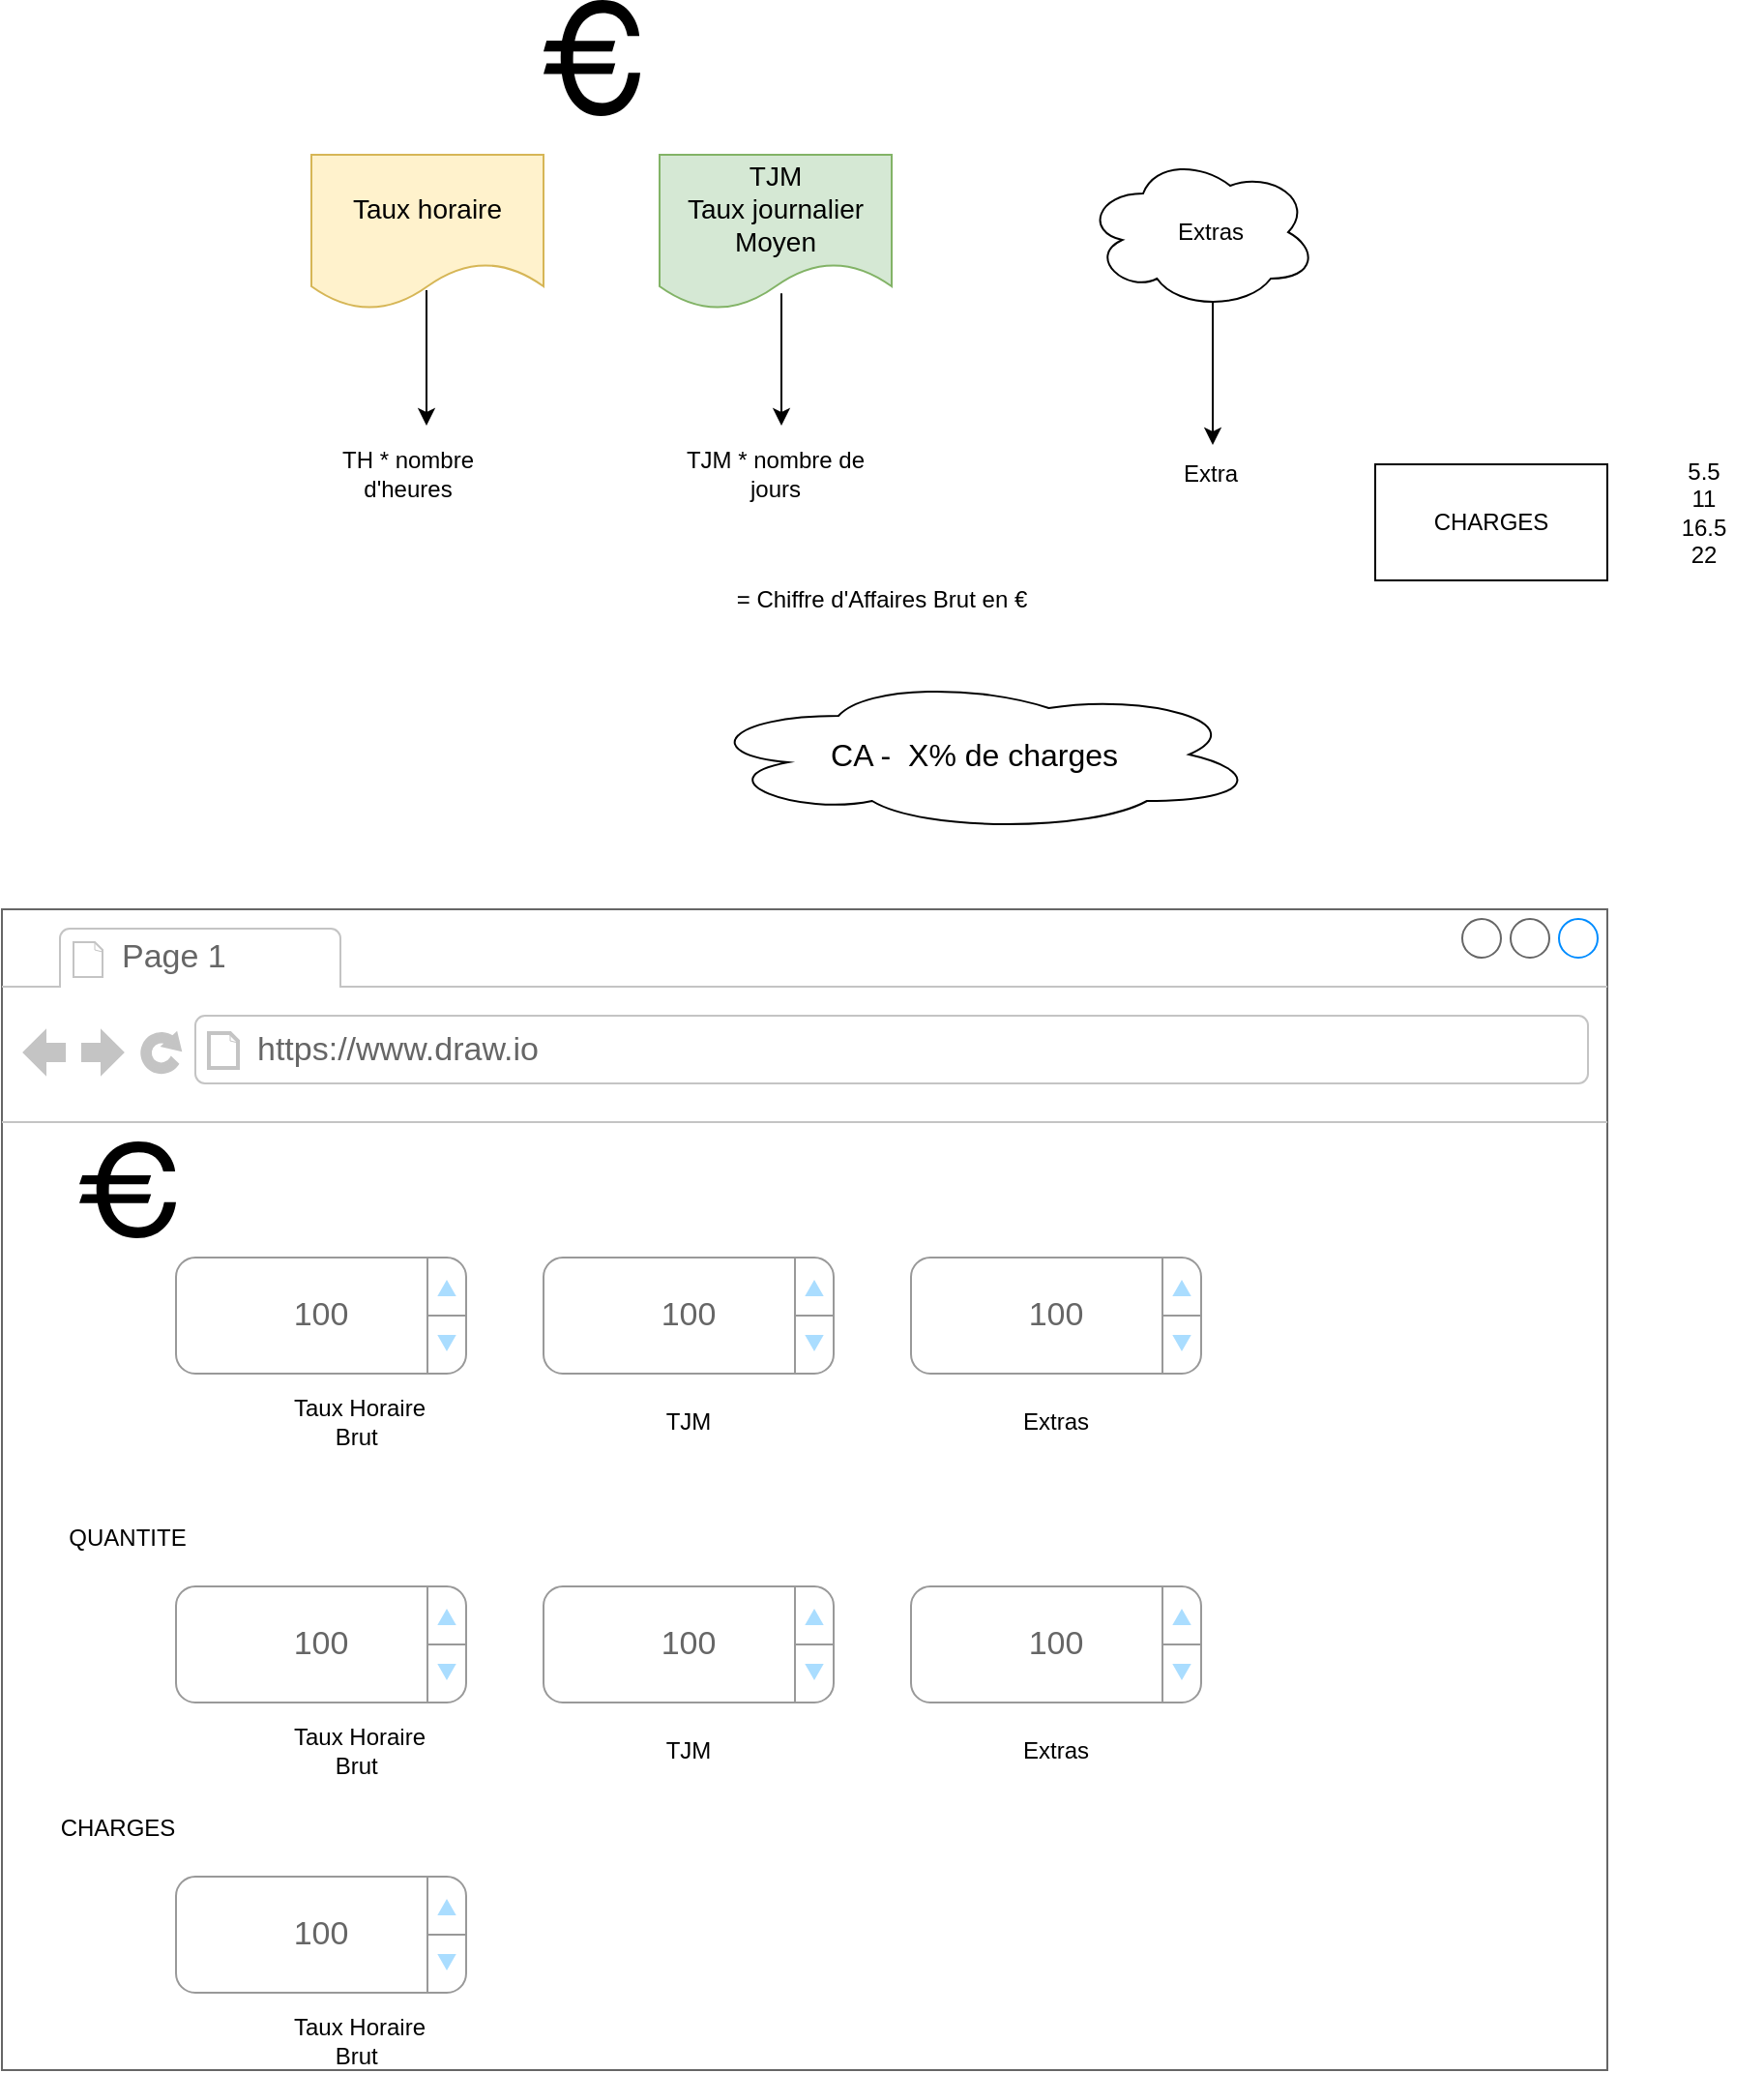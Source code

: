 <mxfile version="22.0.2" type="device">
  <diagram name="Page-1" id="EWEq34pycF-QkON53sIb">
    <mxGraphModel dx="1863" dy="606" grid="1" gridSize="10" guides="1" tooltips="1" connect="1" arrows="1" fold="1" page="1" pageScale="1" pageWidth="827" pageHeight="1169" math="0" shadow="0">
      <root>
        <mxCell id="0" />
        <mxCell id="1" parent="0" />
        <mxCell id="uKUCcOc-4RGfZC8i2mpF-1" value="" style="strokeWidth=1;shadow=0;dashed=0;align=center;html=1;shape=mxgraph.mockup.containers.browserWindow;rSize=0;strokeColor=#666666;strokeColor2=#008cff;strokeColor3=#c4c4c4;mainText=,;recursiveResize=0;" parent="1" vertex="1">
          <mxGeometry x="-260" y="480" width="830" height="600" as="geometry" />
        </mxCell>
        <mxCell id="uKUCcOc-4RGfZC8i2mpF-2" value="Page 1" style="strokeWidth=1;shadow=0;dashed=0;align=center;html=1;shape=mxgraph.mockup.containers.anchor;fontSize=17;fontColor=#666666;align=left;whiteSpace=wrap;" parent="uKUCcOc-4RGfZC8i2mpF-1" vertex="1">
          <mxGeometry x="60" y="12" width="110" height="26" as="geometry" />
        </mxCell>
        <mxCell id="uKUCcOc-4RGfZC8i2mpF-3" value="https://www.draw.io" style="strokeWidth=1;shadow=0;dashed=0;align=center;html=1;shape=mxgraph.mockup.containers.anchor;rSize=0;fontSize=17;fontColor=#666666;align=left;" parent="uKUCcOc-4RGfZC8i2mpF-1" vertex="1">
          <mxGeometry x="130" y="60" width="250" height="26" as="geometry" />
        </mxCell>
        <mxCell id="uKUCcOc-4RGfZC8i2mpF-6" value="Taux Horaire Brut&amp;nbsp;" style="text;html=1;strokeColor=none;fillColor=none;align=center;verticalAlign=middle;whiteSpace=wrap;rounded=0;" parent="uKUCcOc-4RGfZC8i2mpF-1" vertex="1">
          <mxGeometry x="145" y="250" width="80" height="30" as="geometry" />
        </mxCell>
        <mxCell id="uKUCcOc-4RGfZC8i2mpF-5" value="&lt;br&gt;100" style="strokeWidth=1;shadow=0;dashed=0;align=center;html=1;shape=mxgraph.mockup.forms.spinner;strokeColor=#999999;spinLayout=right;spinStyle=normal;adjStyle=triangle;fillColor=#aaddff;fontSize=17;fontColor=#666666;mainText=;html=1;overflow=fill;" parent="uKUCcOc-4RGfZC8i2mpF-1" vertex="1">
          <mxGeometry x="90" y="180" width="150" height="60" as="geometry" />
        </mxCell>
        <mxCell id="uKUCcOc-4RGfZC8i2mpF-7" value="" style="shape=mxgraph.signs.travel.euro;html=1;pointerEvents=1;fillColor=#000000;strokeColor=none;verticalLabelPosition=bottom;verticalAlign=top;align=center;sketch=0;" parent="uKUCcOc-4RGfZC8i2mpF-1" vertex="1">
          <mxGeometry x="40" y="120" width="50" height="50" as="geometry" />
        </mxCell>
        <mxCell id="uKUCcOc-4RGfZC8i2mpF-25" value="TJM" style="text;html=1;strokeColor=none;fillColor=none;align=center;verticalAlign=middle;whiteSpace=wrap;rounded=0;" parent="uKUCcOc-4RGfZC8i2mpF-1" vertex="1">
          <mxGeometry x="315" y="250" width="80" height="30" as="geometry" />
        </mxCell>
        <mxCell id="uKUCcOc-4RGfZC8i2mpF-28" value="Extras" style="text;html=1;strokeColor=none;fillColor=none;align=center;verticalAlign=middle;whiteSpace=wrap;rounded=0;" parent="uKUCcOc-4RGfZC8i2mpF-1" vertex="1">
          <mxGeometry x="505" y="250" width="80" height="30" as="geometry" />
        </mxCell>
        <mxCell id="uKUCcOc-4RGfZC8i2mpF-29" value="&lt;br&gt;100" style="strokeWidth=1;shadow=0;dashed=0;align=center;html=1;shape=mxgraph.mockup.forms.spinner;strokeColor=#999999;spinLayout=right;spinStyle=normal;adjStyle=triangle;fillColor=#aaddff;fontSize=17;fontColor=#666666;mainText=;html=1;overflow=fill;" parent="uKUCcOc-4RGfZC8i2mpF-1" vertex="1">
          <mxGeometry x="470" y="180" width="150" height="60" as="geometry" />
        </mxCell>
        <mxCell id="uKUCcOc-4RGfZC8i2mpF-31" value="&lt;br&gt;100" style="strokeWidth=1;shadow=0;dashed=0;align=center;html=1;shape=mxgraph.mockup.forms.spinner;strokeColor=#999999;spinLayout=right;spinStyle=normal;adjStyle=triangle;fillColor=#aaddff;fontSize=17;fontColor=#666666;mainText=;html=1;overflow=fill;" parent="uKUCcOc-4RGfZC8i2mpF-1" vertex="1">
          <mxGeometry x="280" y="180" width="150" height="60" as="geometry" />
        </mxCell>
        <mxCell id="uKUCcOc-4RGfZC8i2mpF-32" value="Taux Horaire Brut&amp;nbsp;" style="text;html=1;strokeColor=none;fillColor=none;align=center;verticalAlign=middle;whiteSpace=wrap;rounded=0;" parent="uKUCcOc-4RGfZC8i2mpF-1" vertex="1">
          <mxGeometry x="145" y="420" width="80" height="30" as="geometry" />
        </mxCell>
        <mxCell id="uKUCcOc-4RGfZC8i2mpF-33" value="&lt;br&gt;100" style="strokeWidth=1;shadow=0;dashed=0;align=center;html=1;shape=mxgraph.mockup.forms.spinner;strokeColor=#999999;spinLayout=right;spinStyle=normal;adjStyle=triangle;fillColor=#aaddff;fontSize=17;fontColor=#666666;mainText=;html=1;overflow=fill;" parent="uKUCcOc-4RGfZC8i2mpF-1" vertex="1">
          <mxGeometry x="90" y="350" width="150" height="60" as="geometry" />
        </mxCell>
        <mxCell id="uKUCcOc-4RGfZC8i2mpF-34" value="TJM" style="text;html=1;strokeColor=none;fillColor=none;align=center;verticalAlign=middle;whiteSpace=wrap;rounded=0;" parent="uKUCcOc-4RGfZC8i2mpF-1" vertex="1">
          <mxGeometry x="315" y="420" width="80" height="30" as="geometry" />
        </mxCell>
        <mxCell id="uKUCcOc-4RGfZC8i2mpF-35" value="Extras" style="text;html=1;strokeColor=none;fillColor=none;align=center;verticalAlign=middle;whiteSpace=wrap;rounded=0;" parent="uKUCcOc-4RGfZC8i2mpF-1" vertex="1">
          <mxGeometry x="505" y="420" width="80" height="30" as="geometry" />
        </mxCell>
        <mxCell id="uKUCcOc-4RGfZC8i2mpF-36" value="&lt;br&gt;100" style="strokeWidth=1;shadow=0;dashed=0;align=center;html=1;shape=mxgraph.mockup.forms.spinner;strokeColor=#999999;spinLayout=right;spinStyle=normal;adjStyle=triangle;fillColor=#aaddff;fontSize=17;fontColor=#666666;mainText=;html=1;overflow=fill;" parent="uKUCcOc-4RGfZC8i2mpF-1" vertex="1">
          <mxGeometry x="470" y="350" width="150" height="60" as="geometry" />
        </mxCell>
        <mxCell id="uKUCcOc-4RGfZC8i2mpF-37" value="&lt;br&gt;100" style="strokeWidth=1;shadow=0;dashed=0;align=center;html=1;shape=mxgraph.mockup.forms.spinner;strokeColor=#999999;spinLayout=right;spinStyle=normal;adjStyle=triangle;fillColor=#aaddff;fontSize=17;fontColor=#666666;mainText=;html=1;overflow=fill;" parent="uKUCcOc-4RGfZC8i2mpF-1" vertex="1">
          <mxGeometry x="280" y="350" width="150" height="60" as="geometry" />
        </mxCell>
        <mxCell id="uKUCcOc-4RGfZC8i2mpF-38" value="QUANTITE" style="text;html=1;strokeColor=none;fillColor=none;align=center;verticalAlign=middle;whiteSpace=wrap;rounded=0;" parent="uKUCcOc-4RGfZC8i2mpF-1" vertex="1">
          <mxGeometry x="35" y="310" width="60" height="30" as="geometry" />
        </mxCell>
        <mxCell id="uKUCcOc-4RGfZC8i2mpF-39" value="Taux Horaire Brut&amp;nbsp;" style="text;html=1;strokeColor=none;fillColor=none;align=center;verticalAlign=middle;whiteSpace=wrap;rounded=0;" parent="uKUCcOc-4RGfZC8i2mpF-1" vertex="1">
          <mxGeometry x="145" y="570" width="80" height="30" as="geometry" />
        </mxCell>
        <mxCell id="uKUCcOc-4RGfZC8i2mpF-40" value="&lt;br&gt;100" style="strokeWidth=1;shadow=0;dashed=0;align=center;html=1;shape=mxgraph.mockup.forms.spinner;strokeColor=#999999;spinLayout=right;spinStyle=normal;adjStyle=triangle;fillColor=#aaddff;fontSize=17;fontColor=#666666;mainText=;html=1;overflow=fill;" parent="uKUCcOc-4RGfZC8i2mpF-1" vertex="1">
          <mxGeometry x="90" y="500" width="150" height="60" as="geometry" />
        </mxCell>
        <mxCell id="uKUCcOc-4RGfZC8i2mpF-41" value="CHARGES" style="text;html=1;strokeColor=none;fillColor=none;align=center;verticalAlign=middle;whiteSpace=wrap;rounded=0;" parent="uKUCcOc-4RGfZC8i2mpF-1" vertex="1">
          <mxGeometry x="30" y="460" width="60" height="30" as="geometry" />
        </mxCell>
        <mxCell id="uKUCcOc-4RGfZC8i2mpF-8" value="&lt;font style=&quot;font-size: 14px;&quot;&gt;Taux horaire&lt;/font&gt;" style="shape=document;whiteSpace=wrap;html=1;boundedLbl=1;fillColor=#fff2cc;strokeColor=#d6b656;" parent="1" vertex="1">
          <mxGeometry x="-100" y="90" width="120" height="80" as="geometry" />
        </mxCell>
        <mxCell id="uKUCcOc-4RGfZC8i2mpF-9" value="&lt;font style=&quot;font-size: 14px;&quot;&gt;TJM&lt;br&gt;Taux journalier Moyen&lt;/font&gt;" style="shape=document;whiteSpace=wrap;html=1;boundedLbl=1;fillColor=#d5e8d4;strokeColor=#82b366;" parent="1" vertex="1">
          <mxGeometry x="80" y="90" width="120" height="80" as="geometry" />
        </mxCell>
        <mxCell id="uKUCcOc-4RGfZC8i2mpF-10" value="" style="shape=mxgraph.signs.travel.euro;html=1;pointerEvents=1;fillColor=#000000;strokeColor=none;verticalLabelPosition=bottom;verticalAlign=top;align=center;" parent="1" vertex="1">
          <mxGeometry x="20" y="10" width="50" height="60" as="geometry" />
        </mxCell>
        <mxCell id="uKUCcOc-4RGfZC8i2mpF-11" value="" style="endArrow=classic;html=1;rounded=0;exitX=0.525;exitY=0.895;exitDx=0;exitDy=0;exitPerimeter=0;" parent="1" source="uKUCcOc-4RGfZC8i2mpF-9" edge="1">
          <mxGeometry width="50" height="50" relative="1" as="geometry">
            <mxPoint x="139.5" y="180" as="sourcePoint" />
            <mxPoint x="143" y="230" as="targetPoint" />
          </mxGeometry>
        </mxCell>
        <mxCell id="uKUCcOc-4RGfZC8i2mpF-12" value="TJM * nombre de jours" style="text;html=1;strokeColor=none;fillColor=none;align=center;verticalAlign=middle;whiteSpace=wrap;rounded=0;" parent="1" vertex="1">
          <mxGeometry x="90" y="240" width="100" height="30" as="geometry" />
        </mxCell>
        <mxCell id="uKUCcOc-4RGfZC8i2mpF-13" value="" style="endArrow=classic;html=1;rounded=0;" parent="1" edge="1">
          <mxGeometry width="50" height="50" relative="1" as="geometry">
            <mxPoint x="-40.5" y="170" as="sourcePoint" />
            <mxPoint x="-40.5" y="230" as="targetPoint" />
            <Array as="points">
              <mxPoint x="-40.5" y="160" />
            </Array>
          </mxGeometry>
        </mxCell>
        <mxCell id="uKUCcOc-4RGfZC8i2mpF-14" value="TH * nombre d&#39;heures&lt;br&gt;" style="text;html=1;strokeColor=none;fillColor=none;align=center;verticalAlign=middle;whiteSpace=wrap;rounded=0;" parent="1" vertex="1">
          <mxGeometry x="-100" y="240" width="100" height="30" as="geometry" />
        </mxCell>
        <mxCell id="uKUCcOc-4RGfZC8i2mpF-16" value="" style="ellipse;shape=cloud;whiteSpace=wrap;html=1;" parent="1" vertex="1">
          <mxGeometry x="300" y="90" width="120" height="80" as="geometry" />
        </mxCell>
        <mxCell id="uKUCcOc-4RGfZC8i2mpF-17" value="Extras" style="text;html=1;strokeColor=none;fillColor=none;align=center;verticalAlign=middle;whiteSpace=wrap;rounded=0;" parent="1" vertex="1">
          <mxGeometry x="335" y="115" width="60" height="30" as="geometry" />
        </mxCell>
        <mxCell id="uKUCcOc-4RGfZC8i2mpF-18" value="" style="endArrow=classic;html=1;rounded=0;exitX=0.55;exitY=0.95;exitDx=0;exitDy=0;exitPerimeter=0;" parent="1" source="uKUCcOc-4RGfZC8i2mpF-16" edge="1">
          <mxGeometry width="50" height="50" relative="1" as="geometry">
            <mxPoint x="210.5" y="190" as="sourcePoint" />
            <mxPoint x="366" y="240" as="targetPoint" />
          </mxGeometry>
        </mxCell>
        <mxCell id="uKUCcOc-4RGfZC8i2mpF-20" value="5.5&lt;br&gt;11&lt;br&gt;16.5&lt;br&gt;22" style="text;html=1;strokeColor=none;fillColor=none;align=center;verticalAlign=middle;whiteSpace=wrap;rounded=0;" parent="1" vertex="1">
          <mxGeometry x="590" y="230" width="60" height="90" as="geometry" />
        </mxCell>
        <mxCell id="uKUCcOc-4RGfZC8i2mpF-21" value="Extra" style="text;html=1;strokeColor=none;fillColor=none;align=center;verticalAlign=middle;whiteSpace=wrap;rounded=0;" parent="1" vertex="1">
          <mxGeometry x="335" y="240" width="60" height="30" as="geometry" />
        </mxCell>
        <mxCell id="uKUCcOc-4RGfZC8i2mpF-22" value="= Chiffre d&#39;Affaires Brut en €" style="text;html=1;strokeColor=none;fillColor=none;align=center;verticalAlign=middle;whiteSpace=wrap;rounded=0;" parent="1" vertex="1">
          <mxGeometry x="50" y="290" width="290" height="60" as="geometry" />
        </mxCell>
        <mxCell id="uKUCcOc-4RGfZC8i2mpF-23" value="CHARGES" style="rounded=0;whiteSpace=wrap;html=1;" parent="1" vertex="1">
          <mxGeometry x="450" y="250" width="120" height="60" as="geometry" />
        </mxCell>
        <mxCell id="uKUCcOc-4RGfZC8i2mpF-24" value="&lt;font style=&quot;font-size: 16px;&quot;&gt;CA -&amp;nbsp; X% de charges&amp;nbsp;&lt;/font&gt;" style="ellipse;shape=cloud;whiteSpace=wrap;html=1;" parent="1" vertex="1">
          <mxGeometry x="100" y="360" width="290" height="80" as="geometry" />
        </mxCell>
      </root>
    </mxGraphModel>
  </diagram>
</mxfile>
